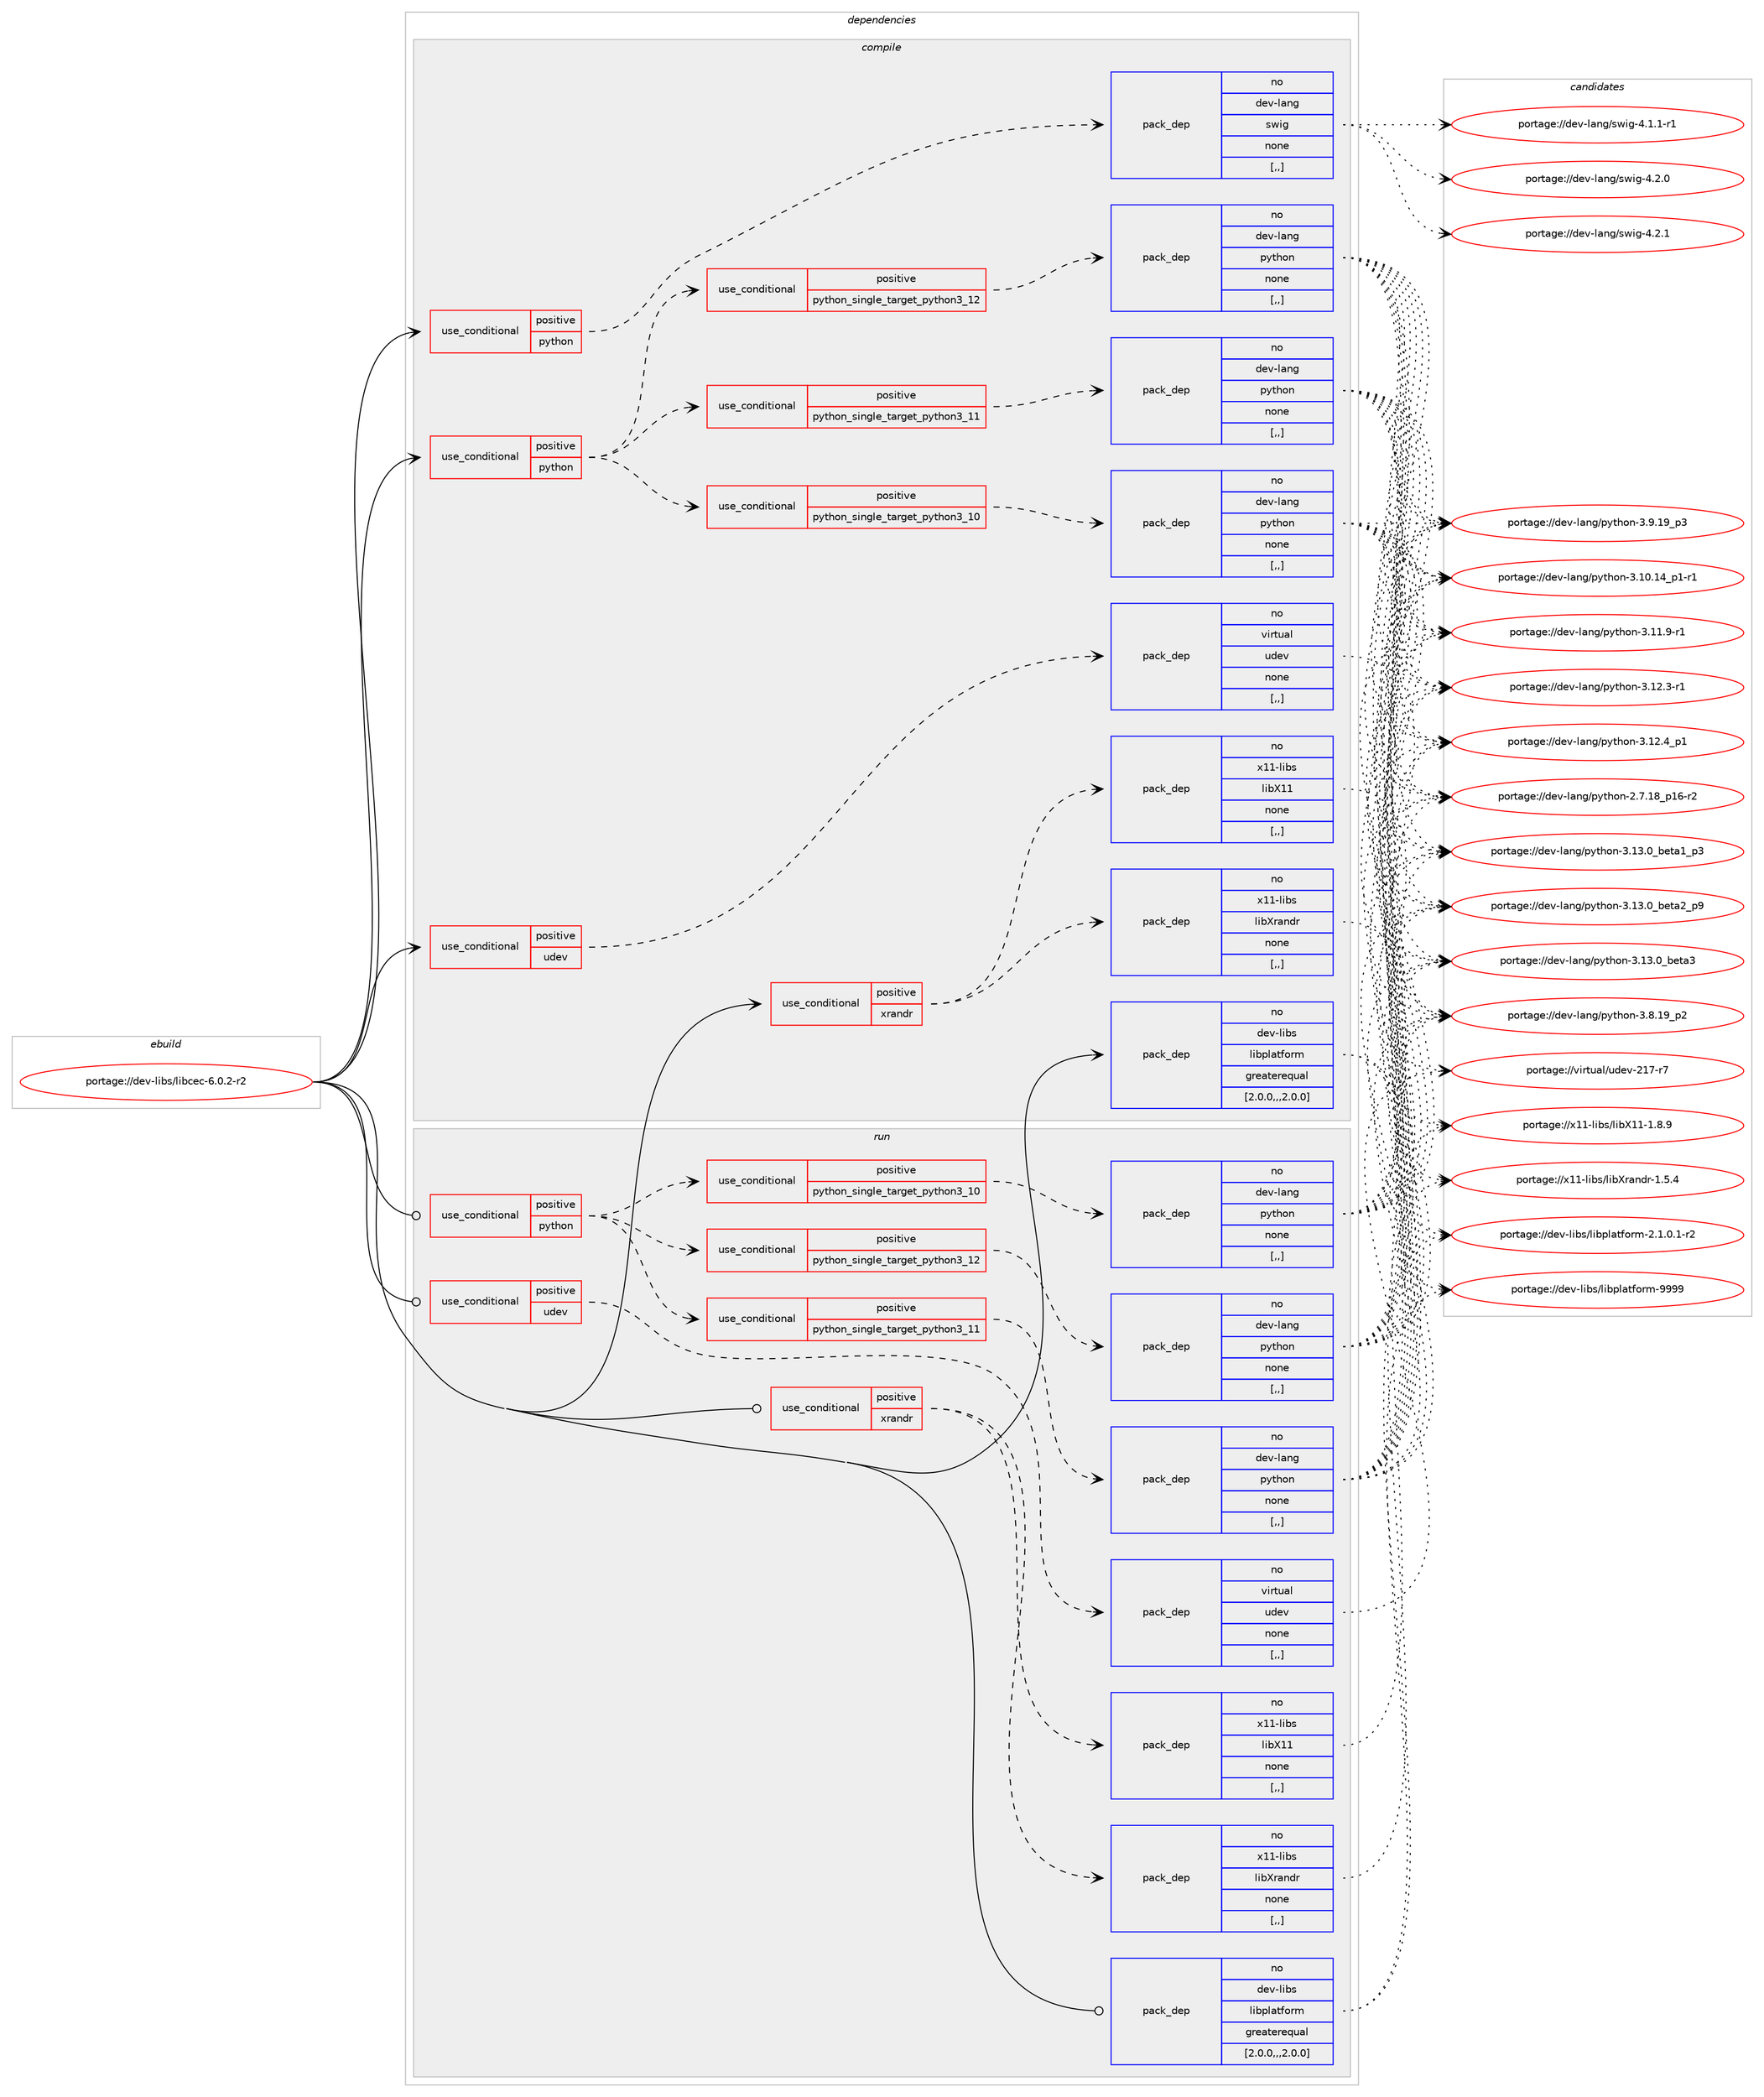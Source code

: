digraph prolog {

# *************
# Graph options
# *************

newrank=true;
concentrate=true;
compound=true;
graph [rankdir=LR,fontname=Helvetica,fontsize=10,ranksep=1.5];#, ranksep=2.5, nodesep=0.2];
edge  [arrowhead=vee];
node  [fontname=Helvetica,fontsize=10];

# **********
# The ebuild
# **********

subgraph cluster_leftcol {
color=gray;
rank=same;
label=<<i>ebuild</i>>;
id [label="portage://dev-libs/libcec-6.0.2-r2", color=red, width=4, href="../dev-libs/libcec-6.0.2-r2.svg"];
}

# ****************
# The dependencies
# ****************

subgraph cluster_midcol {
color=gray;
label=<<i>dependencies</i>>;
subgraph cluster_compile {
fillcolor="#eeeeee";
style=filled;
label=<<i>compile</i>>;
subgraph cond25903 {
dependency106749 [label=<<TABLE BORDER="0" CELLBORDER="1" CELLSPACING="0" CELLPADDING="4"><TR><TD ROWSPAN="3" CELLPADDING="10">use_conditional</TD></TR><TR><TD>positive</TD></TR><TR><TD>python</TD></TR></TABLE>>, shape=none, color=red];
subgraph cond25904 {
dependency106750 [label=<<TABLE BORDER="0" CELLBORDER="1" CELLSPACING="0" CELLPADDING="4"><TR><TD ROWSPAN="3" CELLPADDING="10">use_conditional</TD></TR><TR><TD>positive</TD></TR><TR><TD>python_single_target_python3_10</TD></TR></TABLE>>, shape=none, color=red];
subgraph pack79692 {
dependency106751 [label=<<TABLE BORDER="0" CELLBORDER="1" CELLSPACING="0" CELLPADDING="4" WIDTH="220"><TR><TD ROWSPAN="6" CELLPADDING="30">pack_dep</TD></TR><TR><TD WIDTH="110">no</TD></TR><TR><TD>dev-lang</TD></TR><TR><TD>python</TD></TR><TR><TD>none</TD></TR><TR><TD>[,,]</TD></TR></TABLE>>, shape=none, color=blue];
}
dependency106750:e -> dependency106751:w [weight=20,style="dashed",arrowhead="vee"];
}
dependency106749:e -> dependency106750:w [weight=20,style="dashed",arrowhead="vee"];
subgraph cond25905 {
dependency106752 [label=<<TABLE BORDER="0" CELLBORDER="1" CELLSPACING="0" CELLPADDING="4"><TR><TD ROWSPAN="3" CELLPADDING="10">use_conditional</TD></TR><TR><TD>positive</TD></TR><TR><TD>python_single_target_python3_11</TD></TR></TABLE>>, shape=none, color=red];
subgraph pack79693 {
dependency106753 [label=<<TABLE BORDER="0" CELLBORDER="1" CELLSPACING="0" CELLPADDING="4" WIDTH="220"><TR><TD ROWSPAN="6" CELLPADDING="30">pack_dep</TD></TR><TR><TD WIDTH="110">no</TD></TR><TR><TD>dev-lang</TD></TR><TR><TD>python</TD></TR><TR><TD>none</TD></TR><TR><TD>[,,]</TD></TR></TABLE>>, shape=none, color=blue];
}
dependency106752:e -> dependency106753:w [weight=20,style="dashed",arrowhead="vee"];
}
dependency106749:e -> dependency106752:w [weight=20,style="dashed",arrowhead="vee"];
subgraph cond25906 {
dependency106754 [label=<<TABLE BORDER="0" CELLBORDER="1" CELLSPACING="0" CELLPADDING="4"><TR><TD ROWSPAN="3" CELLPADDING="10">use_conditional</TD></TR><TR><TD>positive</TD></TR><TR><TD>python_single_target_python3_12</TD></TR></TABLE>>, shape=none, color=red];
subgraph pack79694 {
dependency106755 [label=<<TABLE BORDER="0" CELLBORDER="1" CELLSPACING="0" CELLPADDING="4" WIDTH="220"><TR><TD ROWSPAN="6" CELLPADDING="30">pack_dep</TD></TR><TR><TD WIDTH="110">no</TD></TR><TR><TD>dev-lang</TD></TR><TR><TD>python</TD></TR><TR><TD>none</TD></TR><TR><TD>[,,]</TD></TR></TABLE>>, shape=none, color=blue];
}
dependency106754:e -> dependency106755:w [weight=20,style="dashed",arrowhead="vee"];
}
dependency106749:e -> dependency106754:w [weight=20,style="dashed",arrowhead="vee"];
}
id:e -> dependency106749:w [weight=20,style="solid",arrowhead="vee"];
subgraph cond25907 {
dependency106756 [label=<<TABLE BORDER="0" CELLBORDER="1" CELLSPACING="0" CELLPADDING="4"><TR><TD ROWSPAN="3" CELLPADDING="10">use_conditional</TD></TR><TR><TD>positive</TD></TR><TR><TD>python</TD></TR></TABLE>>, shape=none, color=red];
subgraph pack79695 {
dependency106757 [label=<<TABLE BORDER="0" CELLBORDER="1" CELLSPACING="0" CELLPADDING="4" WIDTH="220"><TR><TD ROWSPAN="6" CELLPADDING="30">pack_dep</TD></TR><TR><TD WIDTH="110">no</TD></TR><TR><TD>dev-lang</TD></TR><TR><TD>swig</TD></TR><TR><TD>none</TD></TR><TR><TD>[,,]</TD></TR></TABLE>>, shape=none, color=blue];
}
dependency106756:e -> dependency106757:w [weight=20,style="dashed",arrowhead="vee"];
}
id:e -> dependency106756:w [weight=20,style="solid",arrowhead="vee"];
subgraph cond25908 {
dependency106758 [label=<<TABLE BORDER="0" CELLBORDER="1" CELLSPACING="0" CELLPADDING="4"><TR><TD ROWSPAN="3" CELLPADDING="10">use_conditional</TD></TR><TR><TD>positive</TD></TR><TR><TD>udev</TD></TR></TABLE>>, shape=none, color=red];
subgraph pack79696 {
dependency106759 [label=<<TABLE BORDER="0" CELLBORDER="1" CELLSPACING="0" CELLPADDING="4" WIDTH="220"><TR><TD ROWSPAN="6" CELLPADDING="30">pack_dep</TD></TR><TR><TD WIDTH="110">no</TD></TR><TR><TD>virtual</TD></TR><TR><TD>udev</TD></TR><TR><TD>none</TD></TR><TR><TD>[,,]</TD></TR></TABLE>>, shape=none, color=blue];
}
dependency106758:e -> dependency106759:w [weight=20,style="dashed",arrowhead="vee"];
}
id:e -> dependency106758:w [weight=20,style="solid",arrowhead="vee"];
subgraph cond25909 {
dependency106760 [label=<<TABLE BORDER="0" CELLBORDER="1" CELLSPACING="0" CELLPADDING="4"><TR><TD ROWSPAN="3" CELLPADDING="10">use_conditional</TD></TR><TR><TD>positive</TD></TR><TR><TD>xrandr</TD></TR></TABLE>>, shape=none, color=red];
subgraph pack79697 {
dependency106761 [label=<<TABLE BORDER="0" CELLBORDER="1" CELLSPACING="0" CELLPADDING="4" WIDTH="220"><TR><TD ROWSPAN="6" CELLPADDING="30">pack_dep</TD></TR><TR><TD WIDTH="110">no</TD></TR><TR><TD>x11-libs</TD></TR><TR><TD>libX11</TD></TR><TR><TD>none</TD></TR><TR><TD>[,,]</TD></TR></TABLE>>, shape=none, color=blue];
}
dependency106760:e -> dependency106761:w [weight=20,style="dashed",arrowhead="vee"];
subgraph pack79698 {
dependency106762 [label=<<TABLE BORDER="0" CELLBORDER="1" CELLSPACING="0" CELLPADDING="4" WIDTH="220"><TR><TD ROWSPAN="6" CELLPADDING="30">pack_dep</TD></TR><TR><TD WIDTH="110">no</TD></TR><TR><TD>x11-libs</TD></TR><TR><TD>libXrandr</TD></TR><TR><TD>none</TD></TR><TR><TD>[,,]</TD></TR></TABLE>>, shape=none, color=blue];
}
dependency106760:e -> dependency106762:w [weight=20,style="dashed",arrowhead="vee"];
}
id:e -> dependency106760:w [weight=20,style="solid",arrowhead="vee"];
subgraph pack79699 {
dependency106763 [label=<<TABLE BORDER="0" CELLBORDER="1" CELLSPACING="0" CELLPADDING="4" WIDTH="220"><TR><TD ROWSPAN="6" CELLPADDING="30">pack_dep</TD></TR><TR><TD WIDTH="110">no</TD></TR><TR><TD>dev-libs</TD></TR><TR><TD>libplatform</TD></TR><TR><TD>greaterequal</TD></TR><TR><TD>[2.0.0,,,2.0.0]</TD></TR></TABLE>>, shape=none, color=blue];
}
id:e -> dependency106763:w [weight=20,style="solid",arrowhead="vee"];
}
subgraph cluster_compileandrun {
fillcolor="#eeeeee";
style=filled;
label=<<i>compile and run</i>>;
}
subgraph cluster_run {
fillcolor="#eeeeee";
style=filled;
label=<<i>run</i>>;
subgraph cond25910 {
dependency106764 [label=<<TABLE BORDER="0" CELLBORDER="1" CELLSPACING="0" CELLPADDING="4"><TR><TD ROWSPAN="3" CELLPADDING="10">use_conditional</TD></TR><TR><TD>positive</TD></TR><TR><TD>python</TD></TR></TABLE>>, shape=none, color=red];
subgraph cond25911 {
dependency106765 [label=<<TABLE BORDER="0" CELLBORDER="1" CELLSPACING="0" CELLPADDING="4"><TR><TD ROWSPAN="3" CELLPADDING="10">use_conditional</TD></TR><TR><TD>positive</TD></TR><TR><TD>python_single_target_python3_10</TD></TR></TABLE>>, shape=none, color=red];
subgraph pack79700 {
dependency106766 [label=<<TABLE BORDER="0" CELLBORDER="1" CELLSPACING="0" CELLPADDING="4" WIDTH="220"><TR><TD ROWSPAN="6" CELLPADDING="30">pack_dep</TD></TR><TR><TD WIDTH="110">no</TD></TR><TR><TD>dev-lang</TD></TR><TR><TD>python</TD></TR><TR><TD>none</TD></TR><TR><TD>[,,]</TD></TR></TABLE>>, shape=none, color=blue];
}
dependency106765:e -> dependency106766:w [weight=20,style="dashed",arrowhead="vee"];
}
dependency106764:e -> dependency106765:w [weight=20,style="dashed",arrowhead="vee"];
subgraph cond25912 {
dependency106767 [label=<<TABLE BORDER="0" CELLBORDER="1" CELLSPACING="0" CELLPADDING="4"><TR><TD ROWSPAN="3" CELLPADDING="10">use_conditional</TD></TR><TR><TD>positive</TD></TR><TR><TD>python_single_target_python3_11</TD></TR></TABLE>>, shape=none, color=red];
subgraph pack79701 {
dependency106768 [label=<<TABLE BORDER="0" CELLBORDER="1" CELLSPACING="0" CELLPADDING="4" WIDTH="220"><TR><TD ROWSPAN="6" CELLPADDING="30">pack_dep</TD></TR><TR><TD WIDTH="110">no</TD></TR><TR><TD>dev-lang</TD></TR><TR><TD>python</TD></TR><TR><TD>none</TD></TR><TR><TD>[,,]</TD></TR></TABLE>>, shape=none, color=blue];
}
dependency106767:e -> dependency106768:w [weight=20,style="dashed",arrowhead="vee"];
}
dependency106764:e -> dependency106767:w [weight=20,style="dashed",arrowhead="vee"];
subgraph cond25913 {
dependency106769 [label=<<TABLE BORDER="0" CELLBORDER="1" CELLSPACING="0" CELLPADDING="4"><TR><TD ROWSPAN="3" CELLPADDING="10">use_conditional</TD></TR><TR><TD>positive</TD></TR><TR><TD>python_single_target_python3_12</TD></TR></TABLE>>, shape=none, color=red];
subgraph pack79702 {
dependency106770 [label=<<TABLE BORDER="0" CELLBORDER="1" CELLSPACING="0" CELLPADDING="4" WIDTH="220"><TR><TD ROWSPAN="6" CELLPADDING="30">pack_dep</TD></TR><TR><TD WIDTH="110">no</TD></TR><TR><TD>dev-lang</TD></TR><TR><TD>python</TD></TR><TR><TD>none</TD></TR><TR><TD>[,,]</TD></TR></TABLE>>, shape=none, color=blue];
}
dependency106769:e -> dependency106770:w [weight=20,style="dashed",arrowhead="vee"];
}
dependency106764:e -> dependency106769:w [weight=20,style="dashed",arrowhead="vee"];
}
id:e -> dependency106764:w [weight=20,style="solid",arrowhead="odot"];
subgraph cond25914 {
dependency106771 [label=<<TABLE BORDER="0" CELLBORDER="1" CELLSPACING="0" CELLPADDING="4"><TR><TD ROWSPAN="3" CELLPADDING="10">use_conditional</TD></TR><TR><TD>positive</TD></TR><TR><TD>udev</TD></TR></TABLE>>, shape=none, color=red];
subgraph pack79703 {
dependency106772 [label=<<TABLE BORDER="0" CELLBORDER="1" CELLSPACING="0" CELLPADDING="4" WIDTH="220"><TR><TD ROWSPAN="6" CELLPADDING="30">pack_dep</TD></TR><TR><TD WIDTH="110">no</TD></TR><TR><TD>virtual</TD></TR><TR><TD>udev</TD></TR><TR><TD>none</TD></TR><TR><TD>[,,]</TD></TR></TABLE>>, shape=none, color=blue];
}
dependency106771:e -> dependency106772:w [weight=20,style="dashed",arrowhead="vee"];
}
id:e -> dependency106771:w [weight=20,style="solid",arrowhead="odot"];
subgraph cond25915 {
dependency106773 [label=<<TABLE BORDER="0" CELLBORDER="1" CELLSPACING="0" CELLPADDING="4"><TR><TD ROWSPAN="3" CELLPADDING="10">use_conditional</TD></TR><TR><TD>positive</TD></TR><TR><TD>xrandr</TD></TR></TABLE>>, shape=none, color=red];
subgraph pack79704 {
dependency106774 [label=<<TABLE BORDER="0" CELLBORDER="1" CELLSPACING="0" CELLPADDING="4" WIDTH="220"><TR><TD ROWSPAN="6" CELLPADDING="30">pack_dep</TD></TR><TR><TD WIDTH="110">no</TD></TR><TR><TD>x11-libs</TD></TR><TR><TD>libX11</TD></TR><TR><TD>none</TD></TR><TR><TD>[,,]</TD></TR></TABLE>>, shape=none, color=blue];
}
dependency106773:e -> dependency106774:w [weight=20,style="dashed",arrowhead="vee"];
subgraph pack79705 {
dependency106775 [label=<<TABLE BORDER="0" CELLBORDER="1" CELLSPACING="0" CELLPADDING="4" WIDTH="220"><TR><TD ROWSPAN="6" CELLPADDING="30">pack_dep</TD></TR><TR><TD WIDTH="110">no</TD></TR><TR><TD>x11-libs</TD></TR><TR><TD>libXrandr</TD></TR><TR><TD>none</TD></TR><TR><TD>[,,]</TD></TR></TABLE>>, shape=none, color=blue];
}
dependency106773:e -> dependency106775:w [weight=20,style="dashed",arrowhead="vee"];
}
id:e -> dependency106773:w [weight=20,style="solid",arrowhead="odot"];
subgraph pack79706 {
dependency106776 [label=<<TABLE BORDER="0" CELLBORDER="1" CELLSPACING="0" CELLPADDING="4" WIDTH="220"><TR><TD ROWSPAN="6" CELLPADDING="30">pack_dep</TD></TR><TR><TD WIDTH="110">no</TD></TR><TR><TD>dev-libs</TD></TR><TR><TD>libplatform</TD></TR><TR><TD>greaterequal</TD></TR><TR><TD>[2.0.0,,,2.0.0]</TD></TR></TABLE>>, shape=none, color=blue];
}
id:e -> dependency106776:w [weight=20,style="solid",arrowhead="odot"];
}
}

# **************
# The candidates
# **************

subgraph cluster_choices {
rank=same;
color=gray;
label=<<i>candidates</i>>;

subgraph choice79692 {
color=black;
nodesep=1;
choice100101118451089711010347112121116104111110455046554649569511249544511450 [label="portage://dev-lang/python-2.7.18_p16-r2", color=red, width=4,href="../dev-lang/python-2.7.18_p16-r2.svg"];
choice100101118451089711010347112121116104111110455146494846495295112494511449 [label="portage://dev-lang/python-3.10.14_p1-r1", color=red, width=4,href="../dev-lang/python-3.10.14_p1-r1.svg"];
choice100101118451089711010347112121116104111110455146494946574511449 [label="portage://dev-lang/python-3.11.9-r1", color=red, width=4,href="../dev-lang/python-3.11.9-r1.svg"];
choice100101118451089711010347112121116104111110455146495046514511449 [label="portage://dev-lang/python-3.12.3-r1", color=red, width=4,href="../dev-lang/python-3.12.3-r1.svg"];
choice100101118451089711010347112121116104111110455146495046529511249 [label="portage://dev-lang/python-3.12.4_p1", color=red, width=4,href="../dev-lang/python-3.12.4_p1.svg"];
choice10010111845108971101034711212111610411111045514649514648959810111697499511251 [label="portage://dev-lang/python-3.13.0_beta1_p3", color=red, width=4,href="../dev-lang/python-3.13.0_beta1_p3.svg"];
choice10010111845108971101034711212111610411111045514649514648959810111697509511257 [label="portage://dev-lang/python-3.13.0_beta2_p9", color=red, width=4,href="../dev-lang/python-3.13.0_beta2_p9.svg"];
choice1001011184510897110103471121211161041111104551464951464895981011169751 [label="portage://dev-lang/python-3.13.0_beta3", color=red, width=4,href="../dev-lang/python-3.13.0_beta3.svg"];
choice100101118451089711010347112121116104111110455146564649579511250 [label="portage://dev-lang/python-3.8.19_p2", color=red, width=4,href="../dev-lang/python-3.8.19_p2.svg"];
choice100101118451089711010347112121116104111110455146574649579511251 [label="portage://dev-lang/python-3.9.19_p3", color=red, width=4,href="../dev-lang/python-3.9.19_p3.svg"];
dependency106751:e -> choice100101118451089711010347112121116104111110455046554649569511249544511450:w [style=dotted,weight="100"];
dependency106751:e -> choice100101118451089711010347112121116104111110455146494846495295112494511449:w [style=dotted,weight="100"];
dependency106751:e -> choice100101118451089711010347112121116104111110455146494946574511449:w [style=dotted,weight="100"];
dependency106751:e -> choice100101118451089711010347112121116104111110455146495046514511449:w [style=dotted,weight="100"];
dependency106751:e -> choice100101118451089711010347112121116104111110455146495046529511249:w [style=dotted,weight="100"];
dependency106751:e -> choice10010111845108971101034711212111610411111045514649514648959810111697499511251:w [style=dotted,weight="100"];
dependency106751:e -> choice10010111845108971101034711212111610411111045514649514648959810111697509511257:w [style=dotted,weight="100"];
dependency106751:e -> choice1001011184510897110103471121211161041111104551464951464895981011169751:w [style=dotted,weight="100"];
dependency106751:e -> choice100101118451089711010347112121116104111110455146564649579511250:w [style=dotted,weight="100"];
dependency106751:e -> choice100101118451089711010347112121116104111110455146574649579511251:w [style=dotted,weight="100"];
}
subgraph choice79693 {
color=black;
nodesep=1;
choice100101118451089711010347112121116104111110455046554649569511249544511450 [label="portage://dev-lang/python-2.7.18_p16-r2", color=red, width=4,href="../dev-lang/python-2.7.18_p16-r2.svg"];
choice100101118451089711010347112121116104111110455146494846495295112494511449 [label="portage://dev-lang/python-3.10.14_p1-r1", color=red, width=4,href="../dev-lang/python-3.10.14_p1-r1.svg"];
choice100101118451089711010347112121116104111110455146494946574511449 [label="portage://dev-lang/python-3.11.9-r1", color=red, width=4,href="../dev-lang/python-3.11.9-r1.svg"];
choice100101118451089711010347112121116104111110455146495046514511449 [label="portage://dev-lang/python-3.12.3-r1", color=red, width=4,href="../dev-lang/python-3.12.3-r1.svg"];
choice100101118451089711010347112121116104111110455146495046529511249 [label="portage://dev-lang/python-3.12.4_p1", color=red, width=4,href="../dev-lang/python-3.12.4_p1.svg"];
choice10010111845108971101034711212111610411111045514649514648959810111697499511251 [label="portage://dev-lang/python-3.13.0_beta1_p3", color=red, width=4,href="../dev-lang/python-3.13.0_beta1_p3.svg"];
choice10010111845108971101034711212111610411111045514649514648959810111697509511257 [label="portage://dev-lang/python-3.13.0_beta2_p9", color=red, width=4,href="../dev-lang/python-3.13.0_beta2_p9.svg"];
choice1001011184510897110103471121211161041111104551464951464895981011169751 [label="portage://dev-lang/python-3.13.0_beta3", color=red, width=4,href="../dev-lang/python-3.13.0_beta3.svg"];
choice100101118451089711010347112121116104111110455146564649579511250 [label="portage://dev-lang/python-3.8.19_p2", color=red, width=4,href="../dev-lang/python-3.8.19_p2.svg"];
choice100101118451089711010347112121116104111110455146574649579511251 [label="portage://dev-lang/python-3.9.19_p3", color=red, width=4,href="../dev-lang/python-3.9.19_p3.svg"];
dependency106753:e -> choice100101118451089711010347112121116104111110455046554649569511249544511450:w [style=dotted,weight="100"];
dependency106753:e -> choice100101118451089711010347112121116104111110455146494846495295112494511449:w [style=dotted,weight="100"];
dependency106753:e -> choice100101118451089711010347112121116104111110455146494946574511449:w [style=dotted,weight="100"];
dependency106753:e -> choice100101118451089711010347112121116104111110455146495046514511449:w [style=dotted,weight="100"];
dependency106753:e -> choice100101118451089711010347112121116104111110455146495046529511249:w [style=dotted,weight="100"];
dependency106753:e -> choice10010111845108971101034711212111610411111045514649514648959810111697499511251:w [style=dotted,weight="100"];
dependency106753:e -> choice10010111845108971101034711212111610411111045514649514648959810111697509511257:w [style=dotted,weight="100"];
dependency106753:e -> choice1001011184510897110103471121211161041111104551464951464895981011169751:w [style=dotted,weight="100"];
dependency106753:e -> choice100101118451089711010347112121116104111110455146564649579511250:w [style=dotted,weight="100"];
dependency106753:e -> choice100101118451089711010347112121116104111110455146574649579511251:w [style=dotted,weight="100"];
}
subgraph choice79694 {
color=black;
nodesep=1;
choice100101118451089711010347112121116104111110455046554649569511249544511450 [label="portage://dev-lang/python-2.7.18_p16-r2", color=red, width=4,href="../dev-lang/python-2.7.18_p16-r2.svg"];
choice100101118451089711010347112121116104111110455146494846495295112494511449 [label="portage://dev-lang/python-3.10.14_p1-r1", color=red, width=4,href="../dev-lang/python-3.10.14_p1-r1.svg"];
choice100101118451089711010347112121116104111110455146494946574511449 [label="portage://dev-lang/python-3.11.9-r1", color=red, width=4,href="../dev-lang/python-3.11.9-r1.svg"];
choice100101118451089711010347112121116104111110455146495046514511449 [label="portage://dev-lang/python-3.12.3-r1", color=red, width=4,href="../dev-lang/python-3.12.3-r1.svg"];
choice100101118451089711010347112121116104111110455146495046529511249 [label="portage://dev-lang/python-3.12.4_p1", color=red, width=4,href="../dev-lang/python-3.12.4_p1.svg"];
choice10010111845108971101034711212111610411111045514649514648959810111697499511251 [label="portage://dev-lang/python-3.13.0_beta1_p3", color=red, width=4,href="../dev-lang/python-3.13.0_beta1_p3.svg"];
choice10010111845108971101034711212111610411111045514649514648959810111697509511257 [label="portage://dev-lang/python-3.13.0_beta2_p9", color=red, width=4,href="../dev-lang/python-3.13.0_beta2_p9.svg"];
choice1001011184510897110103471121211161041111104551464951464895981011169751 [label="portage://dev-lang/python-3.13.0_beta3", color=red, width=4,href="../dev-lang/python-3.13.0_beta3.svg"];
choice100101118451089711010347112121116104111110455146564649579511250 [label="portage://dev-lang/python-3.8.19_p2", color=red, width=4,href="../dev-lang/python-3.8.19_p2.svg"];
choice100101118451089711010347112121116104111110455146574649579511251 [label="portage://dev-lang/python-3.9.19_p3", color=red, width=4,href="../dev-lang/python-3.9.19_p3.svg"];
dependency106755:e -> choice100101118451089711010347112121116104111110455046554649569511249544511450:w [style=dotted,weight="100"];
dependency106755:e -> choice100101118451089711010347112121116104111110455146494846495295112494511449:w [style=dotted,weight="100"];
dependency106755:e -> choice100101118451089711010347112121116104111110455146494946574511449:w [style=dotted,weight="100"];
dependency106755:e -> choice100101118451089711010347112121116104111110455146495046514511449:w [style=dotted,weight="100"];
dependency106755:e -> choice100101118451089711010347112121116104111110455146495046529511249:w [style=dotted,weight="100"];
dependency106755:e -> choice10010111845108971101034711212111610411111045514649514648959810111697499511251:w [style=dotted,weight="100"];
dependency106755:e -> choice10010111845108971101034711212111610411111045514649514648959810111697509511257:w [style=dotted,weight="100"];
dependency106755:e -> choice1001011184510897110103471121211161041111104551464951464895981011169751:w [style=dotted,weight="100"];
dependency106755:e -> choice100101118451089711010347112121116104111110455146564649579511250:w [style=dotted,weight="100"];
dependency106755:e -> choice100101118451089711010347112121116104111110455146574649579511251:w [style=dotted,weight="100"];
}
subgraph choice79695 {
color=black;
nodesep=1;
choice1001011184510897110103471151191051034552464946494511449 [label="portage://dev-lang/swig-4.1.1-r1", color=red, width=4,href="../dev-lang/swig-4.1.1-r1.svg"];
choice100101118451089711010347115119105103455246504648 [label="portage://dev-lang/swig-4.2.0", color=red, width=4,href="../dev-lang/swig-4.2.0.svg"];
choice100101118451089711010347115119105103455246504649 [label="portage://dev-lang/swig-4.2.1", color=red, width=4,href="../dev-lang/swig-4.2.1.svg"];
dependency106757:e -> choice1001011184510897110103471151191051034552464946494511449:w [style=dotted,weight="100"];
dependency106757:e -> choice100101118451089711010347115119105103455246504648:w [style=dotted,weight="100"];
dependency106757:e -> choice100101118451089711010347115119105103455246504649:w [style=dotted,weight="100"];
}
subgraph choice79696 {
color=black;
nodesep=1;
choice1181051141161179710847117100101118455049554511455 [label="portage://virtual/udev-217-r7", color=red, width=4,href="../virtual/udev-217-r7.svg"];
dependency106759:e -> choice1181051141161179710847117100101118455049554511455:w [style=dotted,weight="100"];
}
subgraph choice79697 {
color=black;
nodesep=1;
choice120494945108105981154710810598884949454946564657 [label="portage://x11-libs/libX11-1.8.9", color=red, width=4,href="../x11-libs/libX11-1.8.9.svg"];
dependency106761:e -> choice120494945108105981154710810598884949454946564657:w [style=dotted,weight="100"];
}
subgraph choice79698 {
color=black;
nodesep=1;
choice1204949451081059811547108105988811497110100114454946534652 [label="portage://x11-libs/libXrandr-1.5.4", color=red, width=4,href="../x11-libs/libXrandr-1.5.4.svg"];
dependency106762:e -> choice1204949451081059811547108105988811497110100114454946534652:w [style=dotted,weight="100"];
}
subgraph choice79699 {
color=black;
nodesep=1;
choice100101118451081059811547108105981121089711610211111410945504649464846494511450 [label="portage://dev-libs/libplatform-2.1.0.1-r2", color=red, width=4,href="../dev-libs/libplatform-2.1.0.1-r2.svg"];
choice10010111845108105981154710810598112108971161021111141094557575757 [label="portage://dev-libs/libplatform-9999", color=red, width=4,href="../dev-libs/libplatform-9999.svg"];
dependency106763:e -> choice100101118451081059811547108105981121089711610211111410945504649464846494511450:w [style=dotted,weight="100"];
dependency106763:e -> choice10010111845108105981154710810598112108971161021111141094557575757:w [style=dotted,weight="100"];
}
subgraph choice79700 {
color=black;
nodesep=1;
choice100101118451089711010347112121116104111110455046554649569511249544511450 [label="portage://dev-lang/python-2.7.18_p16-r2", color=red, width=4,href="../dev-lang/python-2.7.18_p16-r2.svg"];
choice100101118451089711010347112121116104111110455146494846495295112494511449 [label="portage://dev-lang/python-3.10.14_p1-r1", color=red, width=4,href="../dev-lang/python-3.10.14_p1-r1.svg"];
choice100101118451089711010347112121116104111110455146494946574511449 [label="portage://dev-lang/python-3.11.9-r1", color=red, width=4,href="../dev-lang/python-3.11.9-r1.svg"];
choice100101118451089711010347112121116104111110455146495046514511449 [label="portage://dev-lang/python-3.12.3-r1", color=red, width=4,href="../dev-lang/python-3.12.3-r1.svg"];
choice100101118451089711010347112121116104111110455146495046529511249 [label="portage://dev-lang/python-3.12.4_p1", color=red, width=4,href="../dev-lang/python-3.12.4_p1.svg"];
choice10010111845108971101034711212111610411111045514649514648959810111697499511251 [label="portage://dev-lang/python-3.13.0_beta1_p3", color=red, width=4,href="../dev-lang/python-3.13.0_beta1_p3.svg"];
choice10010111845108971101034711212111610411111045514649514648959810111697509511257 [label="portage://dev-lang/python-3.13.0_beta2_p9", color=red, width=4,href="../dev-lang/python-3.13.0_beta2_p9.svg"];
choice1001011184510897110103471121211161041111104551464951464895981011169751 [label="portage://dev-lang/python-3.13.0_beta3", color=red, width=4,href="../dev-lang/python-3.13.0_beta3.svg"];
choice100101118451089711010347112121116104111110455146564649579511250 [label="portage://dev-lang/python-3.8.19_p2", color=red, width=4,href="../dev-lang/python-3.8.19_p2.svg"];
choice100101118451089711010347112121116104111110455146574649579511251 [label="portage://dev-lang/python-3.9.19_p3", color=red, width=4,href="../dev-lang/python-3.9.19_p3.svg"];
dependency106766:e -> choice100101118451089711010347112121116104111110455046554649569511249544511450:w [style=dotted,weight="100"];
dependency106766:e -> choice100101118451089711010347112121116104111110455146494846495295112494511449:w [style=dotted,weight="100"];
dependency106766:e -> choice100101118451089711010347112121116104111110455146494946574511449:w [style=dotted,weight="100"];
dependency106766:e -> choice100101118451089711010347112121116104111110455146495046514511449:w [style=dotted,weight="100"];
dependency106766:e -> choice100101118451089711010347112121116104111110455146495046529511249:w [style=dotted,weight="100"];
dependency106766:e -> choice10010111845108971101034711212111610411111045514649514648959810111697499511251:w [style=dotted,weight="100"];
dependency106766:e -> choice10010111845108971101034711212111610411111045514649514648959810111697509511257:w [style=dotted,weight="100"];
dependency106766:e -> choice1001011184510897110103471121211161041111104551464951464895981011169751:w [style=dotted,weight="100"];
dependency106766:e -> choice100101118451089711010347112121116104111110455146564649579511250:w [style=dotted,weight="100"];
dependency106766:e -> choice100101118451089711010347112121116104111110455146574649579511251:w [style=dotted,weight="100"];
}
subgraph choice79701 {
color=black;
nodesep=1;
choice100101118451089711010347112121116104111110455046554649569511249544511450 [label="portage://dev-lang/python-2.7.18_p16-r2", color=red, width=4,href="../dev-lang/python-2.7.18_p16-r2.svg"];
choice100101118451089711010347112121116104111110455146494846495295112494511449 [label="portage://dev-lang/python-3.10.14_p1-r1", color=red, width=4,href="../dev-lang/python-3.10.14_p1-r1.svg"];
choice100101118451089711010347112121116104111110455146494946574511449 [label="portage://dev-lang/python-3.11.9-r1", color=red, width=4,href="../dev-lang/python-3.11.9-r1.svg"];
choice100101118451089711010347112121116104111110455146495046514511449 [label="portage://dev-lang/python-3.12.3-r1", color=red, width=4,href="../dev-lang/python-3.12.3-r1.svg"];
choice100101118451089711010347112121116104111110455146495046529511249 [label="portage://dev-lang/python-3.12.4_p1", color=red, width=4,href="../dev-lang/python-3.12.4_p1.svg"];
choice10010111845108971101034711212111610411111045514649514648959810111697499511251 [label="portage://dev-lang/python-3.13.0_beta1_p3", color=red, width=4,href="../dev-lang/python-3.13.0_beta1_p3.svg"];
choice10010111845108971101034711212111610411111045514649514648959810111697509511257 [label="portage://dev-lang/python-3.13.0_beta2_p9", color=red, width=4,href="../dev-lang/python-3.13.0_beta2_p9.svg"];
choice1001011184510897110103471121211161041111104551464951464895981011169751 [label="portage://dev-lang/python-3.13.0_beta3", color=red, width=4,href="../dev-lang/python-3.13.0_beta3.svg"];
choice100101118451089711010347112121116104111110455146564649579511250 [label="portage://dev-lang/python-3.8.19_p2", color=red, width=4,href="../dev-lang/python-3.8.19_p2.svg"];
choice100101118451089711010347112121116104111110455146574649579511251 [label="portage://dev-lang/python-3.9.19_p3", color=red, width=4,href="../dev-lang/python-3.9.19_p3.svg"];
dependency106768:e -> choice100101118451089711010347112121116104111110455046554649569511249544511450:w [style=dotted,weight="100"];
dependency106768:e -> choice100101118451089711010347112121116104111110455146494846495295112494511449:w [style=dotted,weight="100"];
dependency106768:e -> choice100101118451089711010347112121116104111110455146494946574511449:w [style=dotted,weight="100"];
dependency106768:e -> choice100101118451089711010347112121116104111110455146495046514511449:w [style=dotted,weight="100"];
dependency106768:e -> choice100101118451089711010347112121116104111110455146495046529511249:w [style=dotted,weight="100"];
dependency106768:e -> choice10010111845108971101034711212111610411111045514649514648959810111697499511251:w [style=dotted,weight="100"];
dependency106768:e -> choice10010111845108971101034711212111610411111045514649514648959810111697509511257:w [style=dotted,weight="100"];
dependency106768:e -> choice1001011184510897110103471121211161041111104551464951464895981011169751:w [style=dotted,weight="100"];
dependency106768:e -> choice100101118451089711010347112121116104111110455146564649579511250:w [style=dotted,weight="100"];
dependency106768:e -> choice100101118451089711010347112121116104111110455146574649579511251:w [style=dotted,weight="100"];
}
subgraph choice79702 {
color=black;
nodesep=1;
choice100101118451089711010347112121116104111110455046554649569511249544511450 [label="portage://dev-lang/python-2.7.18_p16-r2", color=red, width=4,href="../dev-lang/python-2.7.18_p16-r2.svg"];
choice100101118451089711010347112121116104111110455146494846495295112494511449 [label="portage://dev-lang/python-3.10.14_p1-r1", color=red, width=4,href="../dev-lang/python-3.10.14_p1-r1.svg"];
choice100101118451089711010347112121116104111110455146494946574511449 [label="portage://dev-lang/python-3.11.9-r1", color=red, width=4,href="../dev-lang/python-3.11.9-r1.svg"];
choice100101118451089711010347112121116104111110455146495046514511449 [label="portage://dev-lang/python-3.12.3-r1", color=red, width=4,href="../dev-lang/python-3.12.3-r1.svg"];
choice100101118451089711010347112121116104111110455146495046529511249 [label="portage://dev-lang/python-3.12.4_p1", color=red, width=4,href="../dev-lang/python-3.12.4_p1.svg"];
choice10010111845108971101034711212111610411111045514649514648959810111697499511251 [label="portage://dev-lang/python-3.13.0_beta1_p3", color=red, width=4,href="../dev-lang/python-3.13.0_beta1_p3.svg"];
choice10010111845108971101034711212111610411111045514649514648959810111697509511257 [label="portage://dev-lang/python-3.13.0_beta2_p9", color=red, width=4,href="../dev-lang/python-3.13.0_beta2_p9.svg"];
choice1001011184510897110103471121211161041111104551464951464895981011169751 [label="portage://dev-lang/python-3.13.0_beta3", color=red, width=4,href="../dev-lang/python-3.13.0_beta3.svg"];
choice100101118451089711010347112121116104111110455146564649579511250 [label="portage://dev-lang/python-3.8.19_p2", color=red, width=4,href="../dev-lang/python-3.8.19_p2.svg"];
choice100101118451089711010347112121116104111110455146574649579511251 [label="portage://dev-lang/python-3.9.19_p3", color=red, width=4,href="../dev-lang/python-3.9.19_p3.svg"];
dependency106770:e -> choice100101118451089711010347112121116104111110455046554649569511249544511450:w [style=dotted,weight="100"];
dependency106770:e -> choice100101118451089711010347112121116104111110455146494846495295112494511449:w [style=dotted,weight="100"];
dependency106770:e -> choice100101118451089711010347112121116104111110455146494946574511449:w [style=dotted,weight="100"];
dependency106770:e -> choice100101118451089711010347112121116104111110455146495046514511449:w [style=dotted,weight="100"];
dependency106770:e -> choice100101118451089711010347112121116104111110455146495046529511249:w [style=dotted,weight="100"];
dependency106770:e -> choice10010111845108971101034711212111610411111045514649514648959810111697499511251:w [style=dotted,weight="100"];
dependency106770:e -> choice10010111845108971101034711212111610411111045514649514648959810111697509511257:w [style=dotted,weight="100"];
dependency106770:e -> choice1001011184510897110103471121211161041111104551464951464895981011169751:w [style=dotted,weight="100"];
dependency106770:e -> choice100101118451089711010347112121116104111110455146564649579511250:w [style=dotted,weight="100"];
dependency106770:e -> choice100101118451089711010347112121116104111110455146574649579511251:w [style=dotted,weight="100"];
}
subgraph choice79703 {
color=black;
nodesep=1;
choice1181051141161179710847117100101118455049554511455 [label="portage://virtual/udev-217-r7", color=red, width=4,href="../virtual/udev-217-r7.svg"];
dependency106772:e -> choice1181051141161179710847117100101118455049554511455:w [style=dotted,weight="100"];
}
subgraph choice79704 {
color=black;
nodesep=1;
choice120494945108105981154710810598884949454946564657 [label="portage://x11-libs/libX11-1.8.9", color=red, width=4,href="../x11-libs/libX11-1.8.9.svg"];
dependency106774:e -> choice120494945108105981154710810598884949454946564657:w [style=dotted,weight="100"];
}
subgraph choice79705 {
color=black;
nodesep=1;
choice1204949451081059811547108105988811497110100114454946534652 [label="portage://x11-libs/libXrandr-1.5.4", color=red, width=4,href="../x11-libs/libXrandr-1.5.4.svg"];
dependency106775:e -> choice1204949451081059811547108105988811497110100114454946534652:w [style=dotted,weight="100"];
}
subgraph choice79706 {
color=black;
nodesep=1;
choice100101118451081059811547108105981121089711610211111410945504649464846494511450 [label="portage://dev-libs/libplatform-2.1.0.1-r2", color=red, width=4,href="../dev-libs/libplatform-2.1.0.1-r2.svg"];
choice10010111845108105981154710810598112108971161021111141094557575757 [label="portage://dev-libs/libplatform-9999", color=red, width=4,href="../dev-libs/libplatform-9999.svg"];
dependency106776:e -> choice100101118451081059811547108105981121089711610211111410945504649464846494511450:w [style=dotted,weight="100"];
dependency106776:e -> choice10010111845108105981154710810598112108971161021111141094557575757:w [style=dotted,weight="100"];
}
}

}
